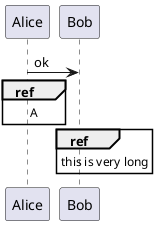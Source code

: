 {
  "sha1": "8yhxxuqluhzf4vp2tcezgnglnr1b1bo",
  "insertion": {
    "when": "2024-05-30T20:48:21.554Z",
    "user": "plantuml@gmail.com"
  }
}
@startuml

Alice -> Bob: ok

ref over Alice
  A
end
ref over Bob : this is very long
@enduml

